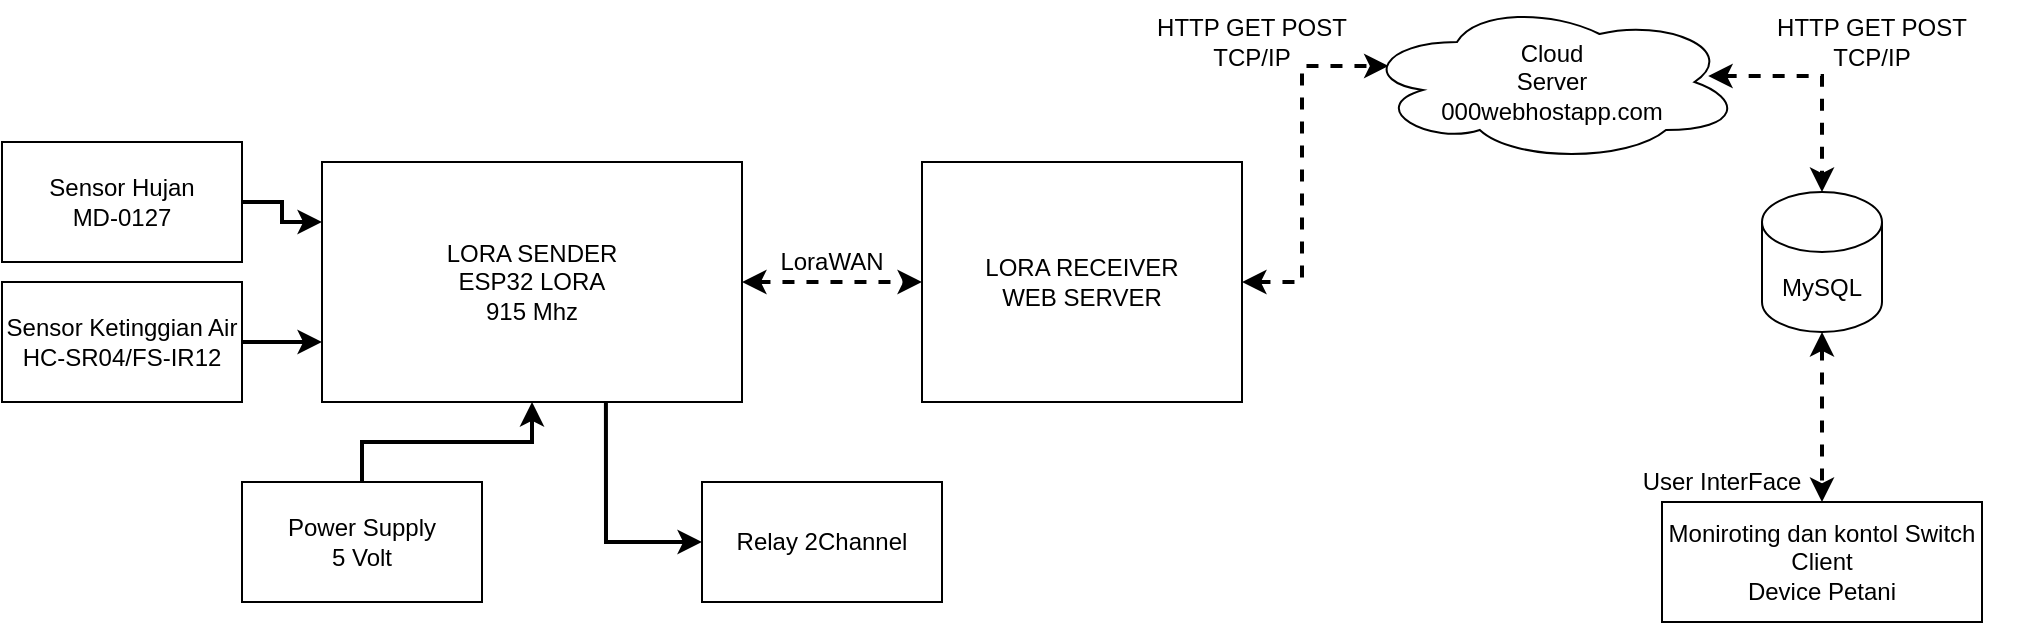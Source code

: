 <mxfile version="14.4.8" type="github">
  <diagram id="l6ixWidW8VPt_ikeJ9wk" name="Page-1">
    <mxGraphModel dx="1125" dy="658" grid="1" gridSize="10" guides="1" tooltips="1" connect="1" arrows="1" fold="1" page="1" pageScale="1" pageWidth="1169" pageHeight="827" math="0" shadow="0">
      <root>
        <mxCell id="0" />
        <mxCell id="1" parent="0" />
        <mxCell id="7ZUg0yqvrh2aXKJc7ctw-13" style="edgeStyle=orthogonalEdgeStyle;rounded=0;orthogonalLoop=1;jettySize=auto;html=1;entryX=0.07;entryY=0.4;entryDx=0;entryDy=0;entryPerimeter=0;dashed=1;strokeWidth=2;startArrow=classic;startFill=1;" edge="1" parent="1" source="7ZUg0yqvrh2aXKJc7ctw-30" target="7ZUg0yqvrh2aXKJc7ctw-9">
          <mxGeometry relative="1" as="geometry" />
        </mxCell>
        <mxCell id="7ZUg0yqvrh2aXKJc7ctw-18" style="edgeStyle=orthogonalEdgeStyle;rounded=0;orthogonalLoop=1;jettySize=auto;html=1;entryX=0;entryY=0.5;entryDx=0;entryDy=0;startArrow=none;startFill=0;strokeWidth=2;exitX=0.676;exitY=1;exitDx=0;exitDy=0;exitPerimeter=0;" edge="1" parent="1" source="7ZUg0yqvrh2aXKJc7ctw-2" target="7ZUg0yqvrh2aXKJc7ctw-17">
          <mxGeometry relative="1" as="geometry" />
        </mxCell>
        <mxCell id="7ZUg0yqvrh2aXKJc7ctw-2" value="&lt;div&gt;LORA SENDER&lt;br&gt;&lt;/div&gt;&lt;div&gt;ESP32 LORA &lt;br&gt;&lt;/div&gt;&lt;div&gt;915 Mhz&lt;/div&gt;" style="rounded=0;whiteSpace=wrap;html=1;" vertex="1" parent="1">
          <mxGeometry x="350" y="290" width="210" height="120" as="geometry" />
        </mxCell>
        <mxCell id="7ZUg0yqvrh2aXKJc7ctw-8" value="" style="edgeStyle=orthogonalEdgeStyle;rounded=0;orthogonalLoop=1;jettySize=auto;html=1;entryX=0;entryY=0.25;entryDx=0;entryDy=0;strokeWidth=2;" edge="1" parent="1" source="7ZUg0yqvrh2aXKJc7ctw-3" target="7ZUg0yqvrh2aXKJc7ctw-2">
          <mxGeometry relative="1" as="geometry" />
        </mxCell>
        <mxCell id="7ZUg0yqvrh2aXKJc7ctw-3" value="&lt;div&gt;Sensor Hujan&lt;/div&gt;&lt;div&gt;MD-0127&lt;br&gt;&lt;/div&gt;" style="rounded=0;whiteSpace=wrap;html=1;" vertex="1" parent="1">
          <mxGeometry x="190" y="280" width="120" height="60" as="geometry" />
        </mxCell>
        <mxCell id="7ZUg0yqvrh2aXKJc7ctw-7" value="" style="edgeStyle=orthogonalEdgeStyle;rounded=0;orthogonalLoop=1;jettySize=auto;html=1;entryX=0;entryY=0.75;entryDx=0;entryDy=0;strokeWidth=2;" edge="1" parent="1" source="7ZUg0yqvrh2aXKJc7ctw-4" target="7ZUg0yqvrh2aXKJc7ctw-2">
          <mxGeometry relative="1" as="geometry" />
        </mxCell>
        <mxCell id="7ZUg0yqvrh2aXKJc7ctw-4" value="&lt;div&gt;Sensor Ketinggian Air&lt;/div&gt;&lt;div&gt;HC-SR04/FS-IR12&lt;br&gt;&lt;/div&gt;" style="rounded=0;whiteSpace=wrap;html=1;" vertex="1" parent="1">
          <mxGeometry x="190" y="350" width="120" height="60" as="geometry" />
        </mxCell>
        <mxCell id="7ZUg0yqvrh2aXKJc7ctw-6" value="" style="edgeStyle=orthogonalEdgeStyle;rounded=0;orthogonalLoop=1;jettySize=auto;html=1;strokeWidth=2;" edge="1" parent="1" source="7ZUg0yqvrh2aXKJc7ctw-5" target="7ZUg0yqvrh2aXKJc7ctw-2">
          <mxGeometry relative="1" as="geometry" />
        </mxCell>
        <mxCell id="7ZUg0yqvrh2aXKJc7ctw-5" value="&lt;div&gt;Power Supply&lt;/div&gt;&lt;div&gt;5 Volt&lt;br&gt;&lt;/div&gt;" style="rounded=0;whiteSpace=wrap;html=1;" vertex="1" parent="1">
          <mxGeometry x="310" y="450" width="120" height="60" as="geometry" />
        </mxCell>
        <mxCell id="7ZUg0yqvrh2aXKJc7ctw-16" style="edgeStyle=orthogonalEdgeStyle;rounded=0;orthogonalLoop=1;jettySize=auto;html=1;dashed=1;startArrow=classic;startFill=1;strokeWidth=2;exitX=0.5;exitY=1;exitDx=0;exitDy=0;exitPerimeter=0;entryX=0.5;entryY=0;entryDx=0;entryDy=0;" edge="1" parent="1" source="7ZUg0yqvrh2aXKJc7ctw-26" target="7ZUg0yqvrh2aXKJc7ctw-15">
          <mxGeometry relative="1" as="geometry">
            <mxPoint x="1380" y="484" as="targetPoint" />
          </mxGeometry>
        </mxCell>
        <mxCell id="7ZUg0yqvrh2aXKJc7ctw-9" value="&lt;div&gt;Cloud&lt;/div&gt;&lt;div&gt;Server&lt;br&gt;&lt;/div&gt;&lt;div&gt;000webhostapp.com&lt;br&gt;&lt;/div&gt;" style="ellipse;shape=cloud;whiteSpace=wrap;html=1;" vertex="1" parent="1">
          <mxGeometry x="870" y="210" width="190" height="80" as="geometry" />
        </mxCell>
        <mxCell id="7ZUg0yqvrh2aXKJc7ctw-15" value="&lt;div&gt;Moniroting dan kontol Switch Client&lt;/div&gt;&lt;div&gt;Device Petani&lt;br&gt;&lt;/div&gt;" style="rounded=0;whiteSpace=wrap;html=1;" vertex="1" parent="1">
          <mxGeometry x="1020" y="460" width="160" height="60" as="geometry" />
        </mxCell>
        <mxCell id="7ZUg0yqvrh2aXKJc7ctw-17" value="Relay 2Channel" style="rounded=0;whiteSpace=wrap;html=1;" vertex="1" parent="1">
          <mxGeometry x="540" y="450" width="120" height="60" as="geometry" />
        </mxCell>
        <mxCell id="7ZUg0yqvrh2aXKJc7ctw-22" value="User InterFace" style="text;html=1;strokeColor=none;fillColor=none;align=center;verticalAlign=middle;whiteSpace=wrap;rounded=0;" vertex="1" parent="1">
          <mxGeometry x="980" y="440" width="140" height="20" as="geometry" />
        </mxCell>
        <mxCell id="7ZUg0yqvrh2aXKJc7ctw-23" value="&lt;div&gt;HTTP GET POST &lt;br&gt;&lt;/div&gt;&lt;div&gt;TCP/IP&lt;br&gt;&lt;/div&gt;" style="text;html=1;strokeColor=none;fillColor=none;align=center;verticalAlign=middle;whiteSpace=wrap;rounded=0;" vertex="1" parent="1">
          <mxGeometry x="730" y="220" width="170" height="20" as="geometry" />
        </mxCell>
        <mxCell id="7ZUg0yqvrh2aXKJc7ctw-24" value="&lt;div&gt;HTTP GET POST &lt;br&gt;&lt;/div&gt;&lt;div&gt;TCP/IP&lt;br&gt;&lt;/div&gt;" style="text;html=1;strokeColor=none;fillColor=none;align=center;verticalAlign=middle;whiteSpace=wrap;rounded=0;" vertex="1" parent="1">
          <mxGeometry x="1040" y="220" width="170" height="20" as="geometry" />
        </mxCell>
        <mxCell id="7ZUg0yqvrh2aXKJc7ctw-26" value="MySQL" style="shape=cylinder3;whiteSpace=wrap;html=1;boundedLbl=1;backgroundOutline=1;size=15;" vertex="1" parent="1">
          <mxGeometry x="1070" y="305" width="60" height="70" as="geometry" />
        </mxCell>
        <mxCell id="7ZUg0yqvrh2aXKJc7ctw-28" style="edgeStyle=orthogonalEdgeStyle;rounded=0;orthogonalLoop=1;jettySize=auto;html=1;dashed=1;startArrow=classic;startFill=1;strokeWidth=2;exitX=0.911;exitY=0.463;exitDx=0;exitDy=0;exitPerimeter=0;" edge="1" parent="1" source="7ZUg0yqvrh2aXKJc7ctw-9" target="7ZUg0yqvrh2aXKJc7ctw-26">
          <mxGeometry relative="1" as="geometry">
            <mxPoint x="1193.09" y="357.04" as="sourcePoint" />
            <mxPoint x="1300" y="540" as="targetPoint" />
          </mxGeometry>
        </mxCell>
        <mxCell id="7ZUg0yqvrh2aXKJc7ctw-29" value="LoraWAN" style="text;html=1;strokeColor=none;fillColor=none;align=center;verticalAlign=middle;whiteSpace=wrap;rounded=0;" vertex="1" parent="1">
          <mxGeometry x="550" y="330" width="110" height="20" as="geometry" />
        </mxCell>
        <mxCell id="7ZUg0yqvrh2aXKJc7ctw-30" value="&lt;div&gt;LORA RECEIVER&lt;/div&gt;&lt;div&gt;WEB SERVER&lt;br&gt;&lt;/div&gt;" style="rounded=0;whiteSpace=wrap;html=1;" vertex="1" parent="1">
          <mxGeometry x="650" y="290" width="160" height="120" as="geometry" />
        </mxCell>
        <mxCell id="7ZUg0yqvrh2aXKJc7ctw-31" style="edgeStyle=orthogonalEdgeStyle;rounded=0;orthogonalLoop=1;jettySize=auto;html=1;dashed=1;strokeWidth=2;startArrow=classic;startFill=1;" edge="1" parent="1" source="7ZUg0yqvrh2aXKJc7ctw-2" target="7ZUg0yqvrh2aXKJc7ctw-30">
          <mxGeometry relative="1" as="geometry">
            <mxPoint x="560" y="350" as="sourcePoint" />
            <mxPoint x="1013.3" y="352" as="targetPoint" />
          </mxGeometry>
        </mxCell>
      </root>
    </mxGraphModel>
  </diagram>
</mxfile>
